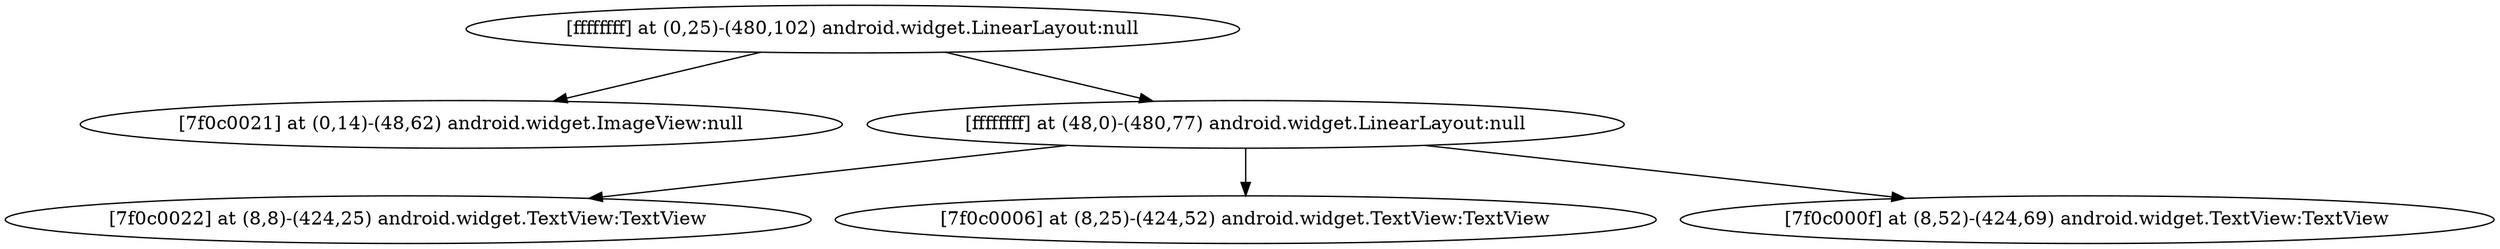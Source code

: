 strict digraph G {
  1 [ label="[ffffffff] at (0,25)-(480,102) android.widget.LinearLayout:null" ];
  2 [ label="[7f0c0021] at (0,14)-(48,62) android.widget.ImageView:null" ];
  3 [ label="[ffffffff] at (48,0)-(480,77) android.widget.LinearLayout:null" ];
  4 [ label="[7f0c0022] at (8,8)-(424,25) android.widget.TextView:TextView" ];
  5 [ label="[7f0c0006] at (8,25)-(424,52) android.widget.TextView:TextView" ];
  6 [ label="[7f0c000f] at (8,52)-(424,69) android.widget.TextView:TextView" ];
  1 -> 2;
  1 -> 3;
  3 -> 4;
  3 -> 5;
  3 -> 6;
}
